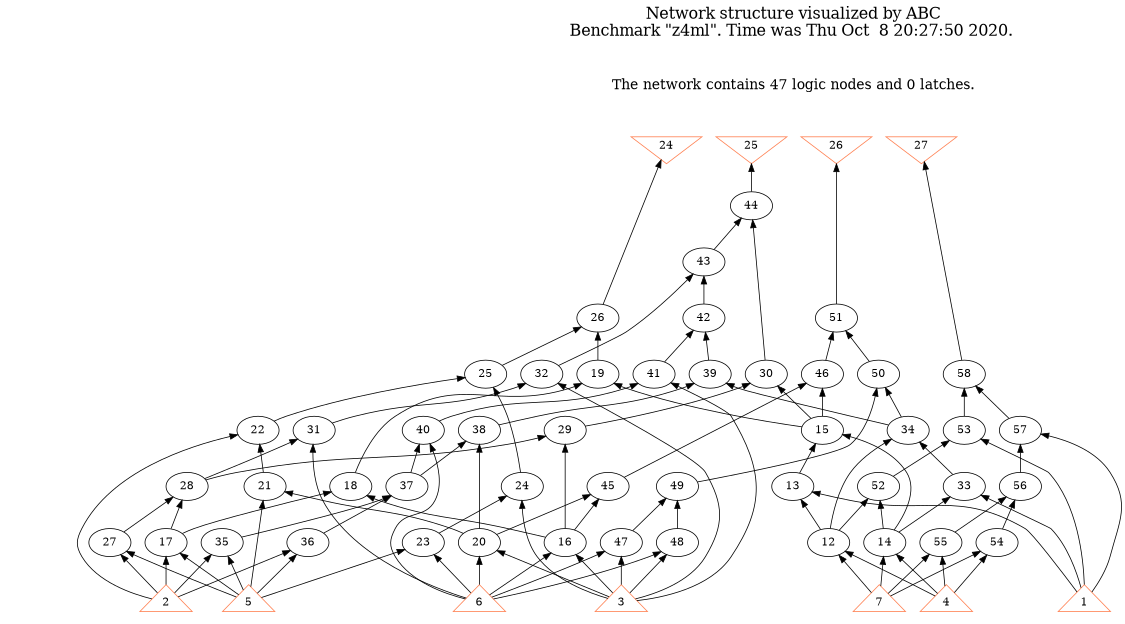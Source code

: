 # Network structure generated by ABC

digraph network {
size = "7.5,10";
center = true;
edge [dir = back];

{
  node [shape = plaintext];
  edge [style = invis];
  LevelTitle1 [label=""];
  LevelTitle2 [label=""];
  Level8 [label = ""];
  Level7 [label = ""];
  Level6 [label = ""];
  Level5 [label = ""];
  Level4 [label = ""];
  Level3 [label = ""];
  Level2 [label = ""];
  Level1 [label = ""];
  Level0 [label = ""];
  LevelTitle1 ->  LevelTitle2 ->  Level8 ->  Level7 ->  Level6 ->  Level5 ->  Level4 ->  Level3 ->  Level2 ->  Level1 ->  Level0;
}

{
  rank = same;
  LevelTitle1;
  title1 [shape=plaintext,
          fontsize=20,
          fontname = "Times-Roman",
          label="Network structure visualized by ABC\nBenchmark \"z4ml\". Time was Thu Oct  8 20:27:50 2020. "
         ];
}

{
  rank = same;
  LevelTitle2;
  title2 [shape=plaintext,
          fontsize=18,
          fontname = "Times-Roman",
          label="The network contains 47 logic nodes and 0 latches.\n"
         ];
}

{
  rank = same;
  Level8;
  Node8 [label = "24", shape = invtriangle, color = coral, fillcolor = coral];
  Node9 [label = "25", shape = invtriangle, color = coral, fillcolor = coral];
  Node10 [label = "26", shape = invtriangle, color = coral, fillcolor = coral];
  Node11 [label = "27", shape = invtriangle, color = coral, fillcolor = coral];
}

{
  rank = same;
  Level7;
  Node44 [label = "44\n", shape = ellipse];
}

{
  rank = same;
  Level6;
  Node43 [label = "43\n", shape = ellipse];
}

{
  rank = same;
  Level5;
  Node26 [label = "26\n", shape = ellipse];
  Node42 [label = "42\n", shape = ellipse];
  Node51 [label = "51\n", shape = ellipse];
}

{
  rank = same;
  Level4;
  Node19 [label = "19\n", shape = ellipse];
  Node25 [label = "25\n", shape = ellipse];
  Node30 [label = "30\n", shape = ellipse];
  Node32 [label = "32\n", shape = ellipse];
  Node39 [label = "39\n", shape = ellipse];
  Node41 [label = "41\n", shape = ellipse];
  Node46 [label = "46\n", shape = ellipse];
  Node50 [label = "50\n", shape = ellipse];
  Node58 [label = "58\n", shape = ellipse];
}

{
  rank = same;
  Level3;
  Node15 [label = "15\n", shape = ellipse];
  Node22 [label = "22\n", shape = ellipse];
  Node29 [label = "29\n", shape = ellipse];
  Node31 [label = "31\n", shape = ellipse];
  Node34 [label = "34\n", shape = ellipse];
  Node38 [label = "38\n", shape = ellipse];
  Node40 [label = "40\n", shape = ellipse];
  Node53 [label = "53\n", shape = ellipse];
  Node57 [label = "57\n", shape = ellipse];
}

{
  rank = same;
  Level2;
  Node13 [label = "13\n", shape = ellipse];
  Node18 [label = "18\n", shape = ellipse];
  Node21 [label = "21\n", shape = ellipse];
  Node24 [label = "24\n", shape = ellipse];
  Node28 [label = "28\n", shape = ellipse];
  Node33 [label = "33\n", shape = ellipse];
  Node37 [label = "37\n", shape = ellipse];
  Node45 [label = "45\n", shape = ellipse];
  Node49 [label = "49\n", shape = ellipse];
  Node52 [label = "52\n", shape = ellipse];
  Node56 [label = "56\n", shape = ellipse];
}

{
  rank = same;
  Level1;
  Node12 [label = "12\n", shape = ellipse];
  Node14 [label = "14\n", shape = ellipse];
  Node16 [label = "16\n", shape = ellipse];
  Node17 [label = "17\n", shape = ellipse];
  Node20 [label = "20\n", shape = ellipse];
  Node23 [label = "23\n", shape = ellipse];
  Node27 [label = "27\n", shape = ellipse];
  Node35 [label = "35\n", shape = ellipse];
  Node36 [label = "36\n", shape = ellipse];
  Node47 [label = "47\n", shape = ellipse];
  Node48 [label = "48\n", shape = ellipse];
  Node54 [label = "54\n", shape = ellipse];
  Node55 [label = "55\n", shape = ellipse];
}

{
  rank = same;
  Level0;
  Node1 [label = "1", shape = triangle, color = coral, fillcolor = coral];
  Node2 [label = "2", shape = triangle, color = coral, fillcolor = coral];
  Node3 [label = "3", shape = triangle, color = coral, fillcolor = coral];
  Node4 [label = "4", shape = triangle, color = coral, fillcolor = coral];
  Node5 [label = "5", shape = triangle, color = coral, fillcolor = coral];
  Node6 [label = "6", shape = triangle, color = coral, fillcolor = coral];
  Node7 [label = "7", shape = triangle, color = coral, fillcolor = coral];
}

title1 -> title2 [style = invis];
title2 -> Node8 [style = invis];
title2 -> Node9 [style = invis];
title2 -> Node10 [style = invis];
title2 -> Node11 [style = invis];
Node8 -> Node9 [style = invis];
Node9 -> Node10 [style = invis];
Node10 -> Node11 [style = invis];
Node8 -> Node26 [style = solid];
Node9 -> Node44 [style = solid];
Node10 -> Node51 [style = solid];
Node11 -> Node58 [style = solid];
Node12 -> Node4 [style = solid];
Node12 -> Node7 [style = solid];
Node13 -> Node1 [style = solid];
Node13 -> Node12 [style = solid];
Node14 -> Node4 [style = solid];
Node14 -> Node7 [style = solid];
Node15 -> Node13 [style = solid];
Node15 -> Node14 [style = solid];
Node16 -> Node3 [style = solid];
Node16 -> Node6 [style = solid];
Node17 -> Node2 [style = solid];
Node17 -> Node5 [style = solid];
Node18 -> Node16 [style = solid];
Node18 -> Node17 [style = solid];
Node19 -> Node15 [style = solid];
Node19 -> Node18 [style = solid];
Node20 -> Node3 [style = solid];
Node20 -> Node6 [style = solid];
Node21 -> Node5 [style = solid];
Node21 -> Node20 [style = solid];
Node22 -> Node2 [style = solid];
Node22 -> Node21 [style = solid];
Node23 -> Node5 [style = solid];
Node23 -> Node6 [style = solid];
Node24 -> Node3 [style = solid];
Node24 -> Node23 [style = solid];
Node25 -> Node22 [style = solid];
Node25 -> Node24 [style = solid];
Node26 -> Node19 [style = solid];
Node26 -> Node25 [style = solid];
Node27 -> Node2 [style = solid];
Node27 -> Node5 [style = solid];
Node28 -> Node17 [style = solid];
Node28 -> Node27 [style = solid];
Node29 -> Node16 [style = solid];
Node29 -> Node28 [style = solid];
Node30 -> Node15 [style = solid];
Node30 -> Node29 [style = solid];
Node31 -> Node6 [style = solid];
Node31 -> Node28 [style = solid];
Node32 -> Node3 [style = solid];
Node32 -> Node31 [style = solid];
Node33 -> Node1 [style = solid];
Node33 -> Node14 [style = solid];
Node34 -> Node12 [style = solid];
Node34 -> Node33 [style = solid];
Node35 -> Node2 [style = solid];
Node35 -> Node5 [style = solid];
Node36 -> Node2 [style = solid];
Node36 -> Node5 [style = solid];
Node37 -> Node35 [style = solid];
Node37 -> Node36 [style = solid];
Node38 -> Node20 [style = solid];
Node38 -> Node37 [style = solid];
Node39 -> Node34 [style = solid];
Node39 -> Node38 [style = solid];
Node40 -> Node6 [style = solid];
Node40 -> Node37 [style = solid];
Node41 -> Node3 [style = solid];
Node41 -> Node40 [style = solid];
Node42 -> Node39 [style = solid];
Node42 -> Node41 [style = solid];
Node43 -> Node32 [style = solid];
Node43 -> Node42 [style = solid];
Node44 -> Node30 [style = solid];
Node44 -> Node43 [style = solid];
Node45 -> Node16 [style = solid];
Node45 -> Node20 [style = solid];
Node46 -> Node15 [style = solid];
Node46 -> Node45 [style = solid];
Node47 -> Node3 [style = solid];
Node47 -> Node6 [style = solid];
Node48 -> Node3 [style = solid];
Node48 -> Node6 [style = solid];
Node49 -> Node47 [style = solid];
Node49 -> Node48 [style = solid];
Node50 -> Node34 [style = solid];
Node50 -> Node49 [style = solid];
Node51 -> Node46 [style = solid];
Node51 -> Node50 [style = solid];
Node52 -> Node12 [style = solid];
Node52 -> Node14 [style = solid];
Node53 -> Node1 [style = solid];
Node53 -> Node52 [style = solid];
Node54 -> Node4 [style = solid];
Node54 -> Node7 [style = solid];
Node55 -> Node4 [style = solid];
Node55 -> Node7 [style = solid];
Node56 -> Node54 [style = solid];
Node56 -> Node55 [style = solid];
Node57 -> Node1 [style = solid];
Node57 -> Node56 [style = solid];
Node58 -> Node53 [style = solid];
Node58 -> Node57 [style = solid];
}

